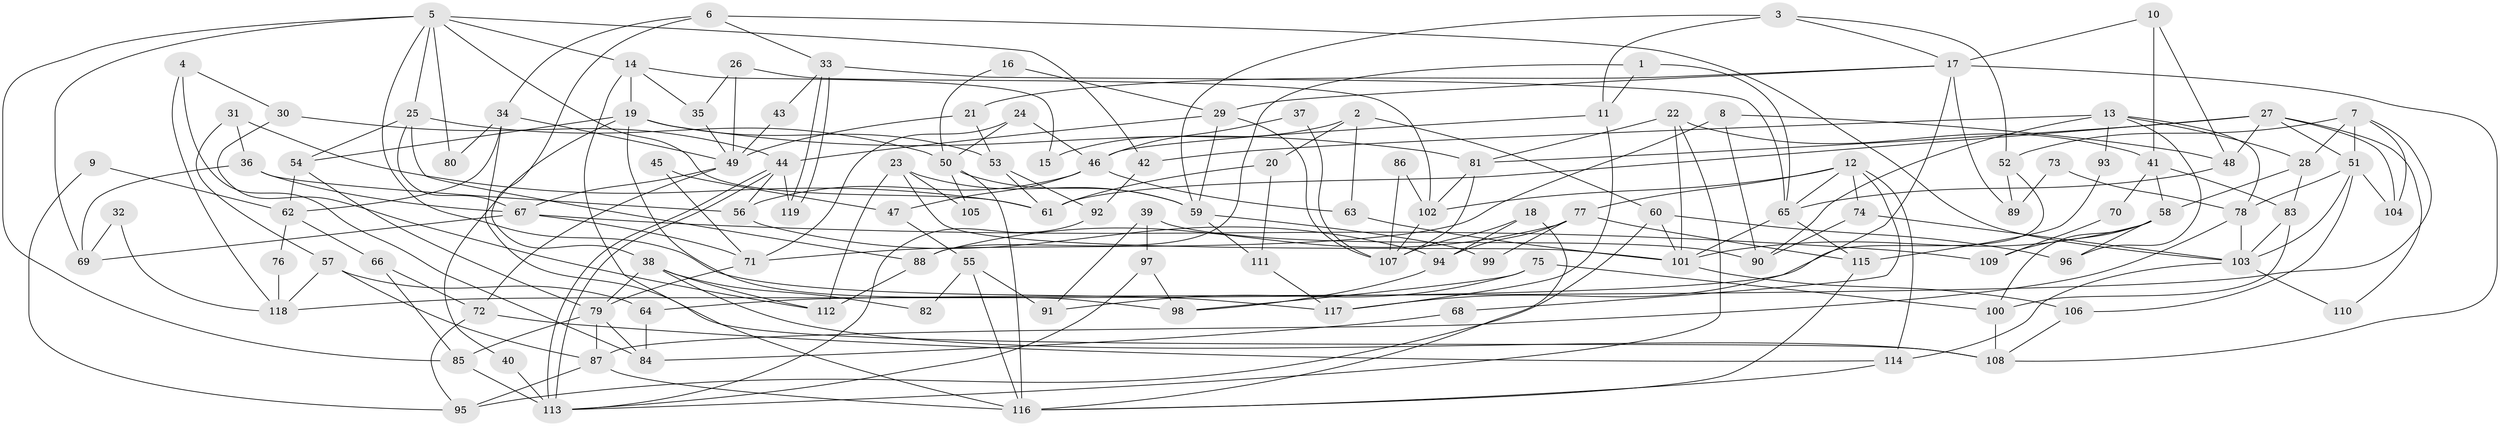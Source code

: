 // coarse degree distribution, {5: 0.15789473684210525, 6: 0.13157894736842105, 4: 0.10526315789473684, 10: 0.039473684210526314, 2: 0.15789473684210525, 3: 0.17105263157894737, 9: 0.05263157894736842, 7: 0.13157894736842105, 8: 0.039473684210526314, 1: 0.013157894736842105}
// Generated by graph-tools (version 1.1) at 2025/24/03/03/25 07:24:02]
// undirected, 119 vertices, 238 edges
graph export_dot {
graph [start="1"]
  node [color=gray90,style=filled];
  1;
  2;
  3;
  4;
  5;
  6;
  7;
  8;
  9;
  10;
  11;
  12;
  13;
  14;
  15;
  16;
  17;
  18;
  19;
  20;
  21;
  22;
  23;
  24;
  25;
  26;
  27;
  28;
  29;
  30;
  31;
  32;
  33;
  34;
  35;
  36;
  37;
  38;
  39;
  40;
  41;
  42;
  43;
  44;
  45;
  46;
  47;
  48;
  49;
  50;
  51;
  52;
  53;
  54;
  55;
  56;
  57;
  58;
  59;
  60;
  61;
  62;
  63;
  64;
  65;
  66;
  67;
  68;
  69;
  70;
  71;
  72;
  73;
  74;
  75;
  76;
  77;
  78;
  79;
  80;
  81;
  82;
  83;
  84;
  85;
  86;
  87;
  88;
  89;
  90;
  91;
  92;
  93;
  94;
  95;
  96;
  97;
  98;
  99;
  100;
  101;
  102;
  103;
  104;
  105;
  106;
  107;
  108;
  109;
  110;
  111;
  112;
  113;
  114;
  115;
  116;
  117;
  118;
  119;
  1 -- 88;
  1 -- 11;
  1 -- 65;
  2 -- 60;
  2 -- 63;
  2 -- 15;
  2 -- 20;
  3 -- 59;
  3 -- 17;
  3 -- 11;
  3 -- 52;
  4 -- 30;
  4 -- 118;
  4 -- 84;
  5 -- 61;
  5 -- 14;
  5 -- 25;
  5 -- 42;
  5 -- 69;
  5 -- 80;
  5 -- 85;
  5 -- 117;
  6 -- 33;
  6 -- 103;
  6 -- 34;
  6 -- 38;
  7 -- 51;
  7 -- 28;
  7 -- 52;
  7 -- 64;
  7 -- 104;
  8 -- 90;
  8 -- 48;
  8 -- 71;
  9 -- 95;
  9 -- 62;
  10 -- 41;
  10 -- 17;
  10 -- 48;
  11 -- 117;
  11 -- 46;
  12 -- 65;
  12 -- 102;
  12 -- 68;
  12 -- 74;
  12 -- 77;
  12 -- 114;
  13 -- 96;
  13 -- 78;
  13 -- 28;
  13 -- 42;
  13 -- 90;
  13 -- 93;
  14 -- 116;
  14 -- 19;
  14 -- 15;
  14 -- 35;
  16 -- 50;
  16 -- 29;
  17 -- 21;
  17 -- 108;
  17 -- 29;
  17 -- 89;
  17 -- 117;
  18 -- 107;
  18 -- 116;
  18 -- 94;
  19 -- 53;
  19 -- 81;
  19 -- 40;
  19 -- 54;
  19 -- 98;
  20 -- 61;
  20 -- 111;
  21 -- 49;
  21 -- 53;
  22 -- 101;
  22 -- 113;
  22 -- 41;
  22 -- 81;
  23 -- 101;
  23 -- 59;
  23 -- 105;
  23 -- 112;
  24 -- 71;
  24 -- 50;
  24 -- 46;
  25 -- 54;
  25 -- 50;
  25 -- 67;
  25 -- 88;
  26 -- 49;
  26 -- 35;
  26 -- 102;
  27 -- 81;
  27 -- 104;
  27 -- 48;
  27 -- 51;
  27 -- 61;
  27 -- 110;
  28 -- 83;
  28 -- 58;
  29 -- 59;
  29 -- 44;
  29 -- 107;
  30 -- 112;
  30 -- 44;
  31 -- 57;
  31 -- 36;
  31 -- 61;
  32 -- 118;
  32 -- 69;
  33 -- 119;
  33 -- 119;
  33 -- 65;
  33 -- 43;
  34 -- 108;
  34 -- 49;
  34 -- 62;
  34 -- 80;
  35 -- 49;
  36 -- 67;
  36 -- 56;
  36 -- 69;
  37 -- 107;
  37 -- 46;
  38 -- 112;
  38 -- 79;
  38 -- 82;
  38 -- 108;
  39 -- 90;
  39 -- 97;
  39 -- 91;
  40 -- 113;
  41 -- 58;
  41 -- 70;
  41 -- 83;
  42 -- 92;
  43 -- 49;
  44 -- 113;
  44 -- 113;
  44 -- 56;
  44 -- 119;
  45 -- 47;
  45 -- 71;
  46 -- 47;
  46 -- 56;
  46 -- 63;
  47 -- 55;
  48 -- 65;
  49 -- 67;
  49 -- 72;
  50 -- 116;
  50 -- 59;
  50 -- 105;
  51 -- 103;
  51 -- 78;
  51 -- 104;
  51 -- 106;
  52 -- 89;
  52 -- 118;
  53 -- 61;
  53 -- 92;
  54 -- 79;
  54 -- 62;
  55 -- 91;
  55 -- 116;
  55 -- 82;
  56 -- 94;
  57 -- 87;
  57 -- 64;
  57 -- 118;
  58 -- 101;
  58 -- 96;
  58 -- 100;
  58 -- 109;
  59 -- 111;
  59 -- 99;
  60 -- 95;
  60 -- 101;
  60 -- 96;
  62 -- 66;
  62 -- 76;
  63 -- 101;
  64 -- 84;
  65 -- 101;
  65 -- 115;
  66 -- 85;
  66 -- 72;
  67 -- 69;
  67 -- 71;
  67 -- 109;
  68 -- 84;
  70 -- 109;
  71 -- 79;
  72 -- 95;
  72 -- 114;
  73 -- 78;
  73 -- 89;
  74 -- 103;
  74 -- 90;
  75 -- 98;
  75 -- 100;
  75 -- 91;
  76 -- 118;
  77 -- 94;
  77 -- 88;
  77 -- 99;
  77 -- 115;
  78 -- 87;
  78 -- 103;
  79 -- 84;
  79 -- 85;
  79 -- 87;
  81 -- 102;
  81 -- 107;
  83 -- 103;
  83 -- 100;
  85 -- 113;
  86 -- 107;
  86 -- 102;
  87 -- 116;
  87 -- 95;
  88 -- 112;
  92 -- 113;
  93 -- 115;
  94 -- 98;
  97 -- 98;
  97 -- 113;
  100 -- 108;
  101 -- 106;
  102 -- 107;
  103 -- 114;
  103 -- 110;
  106 -- 108;
  111 -- 117;
  114 -- 116;
  115 -- 116;
}
